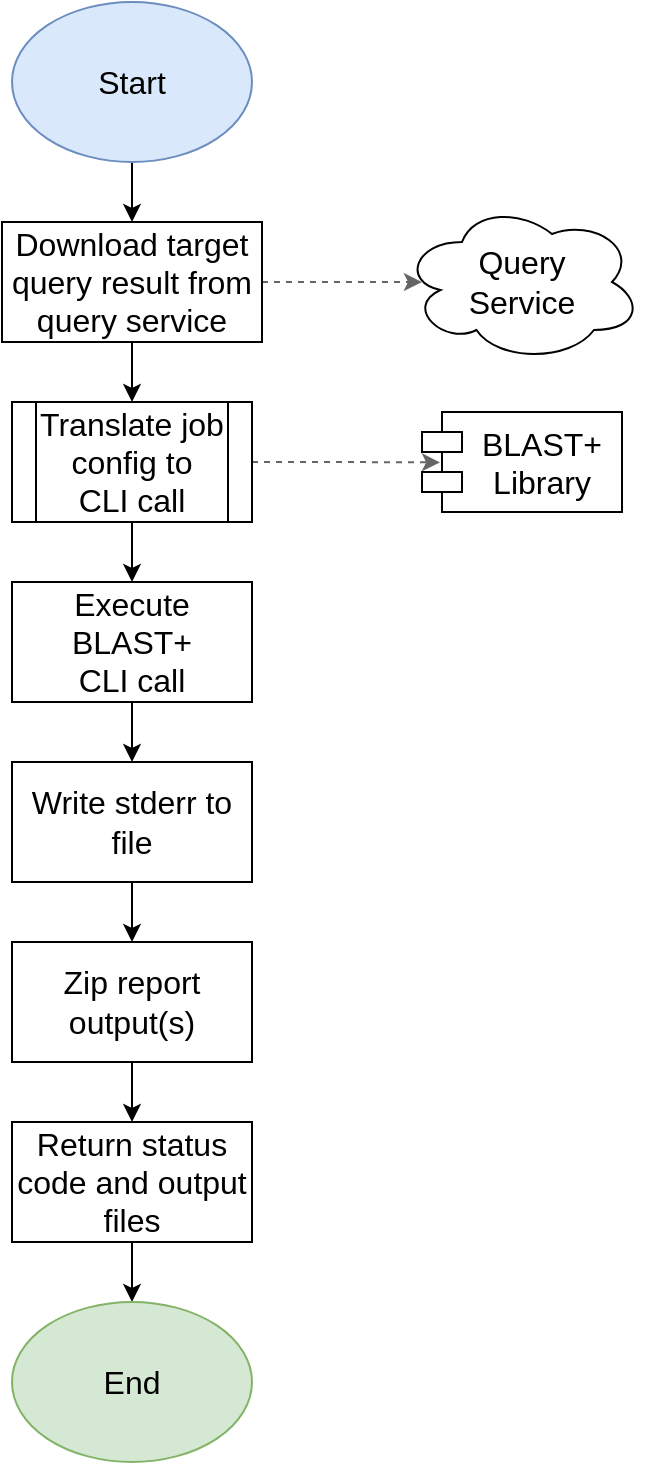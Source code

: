 <mxfile version="20.6.0" type="device"><diagram id="cXcy_jAu2EzYl3NucyvZ" name="Page-1"><mxGraphModel dx="1337" dy="739" grid="1" gridSize="10" guides="1" tooltips="1" connect="1" arrows="1" fold="1" page="1" pageScale="1" pageWidth="850" pageHeight="1100" math="0" shadow="0"><root><mxCell id="0"/><mxCell id="1" parent="0"/><mxCell id="wJOjcKhmqMhJVVJ5LuaP-13" style="edgeStyle=orthogonalEdgeStyle;rounded=0;orthogonalLoop=1;jettySize=auto;html=1;exitX=0.5;exitY=1;exitDx=0;exitDy=0;entryX=0.5;entryY=0;entryDx=0;entryDy=0;fontSize=16;" edge="1" parent="1" source="wJOjcKhmqMhJVVJ5LuaP-1" target="wJOjcKhmqMhJVVJ5LuaP-2"><mxGeometry relative="1" as="geometry"/></mxCell><mxCell id="wJOjcKhmqMhJVVJ5LuaP-1" value="Start" style="ellipse;whiteSpace=wrap;html=1;fontSize=16;fillColor=#dae8fc;strokeColor=#6c8ebf;" vertex="1" parent="1"><mxGeometry x="5" width="120" height="80" as="geometry"/></mxCell><mxCell id="wJOjcKhmqMhJVVJ5LuaP-11" style="edgeStyle=orthogonalEdgeStyle;rounded=0;orthogonalLoop=1;jettySize=auto;html=1;entryX=0.083;entryY=0.5;entryDx=0;entryDy=0;entryPerimeter=0;fontSize=16;strokeColor=#666666;dashed=1;" edge="1" parent="1" source="wJOjcKhmqMhJVVJ5LuaP-2" target="wJOjcKhmqMhJVVJ5LuaP-3"><mxGeometry relative="1" as="geometry"/></mxCell><mxCell id="wJOjcKhmqMhJVVJ5LuaP-14" style="edgeStyle=orthogonalEdgeStyle;rounded=0;orthogonalLoop=1;jettySize=auto;html=1;exitX=0.5;exitY=1;exitDx=0;exitDy=0;entryX=0.5;entryY=0;entryDx=0;entryDy=0;fontSize=16;" edge="1" parent="1" source="wJOjcKhmqMhJVVJ5LuaP-2" target="wJOjcKhmqMhJVVJ5LuaP-4"><mxGeometry relative="1" as="geometry"/></mxCell><mxCell id="wJOjcKhmqMhJVVJ5LuaP-2" value="Download target query result from query service" style="rounded=0;whiteSpace=wrap;html=1;fontSize=16;" vertex="1" parent="1"><mxGeometry y="110" width="130" height="60" as="geometry"/></mxCell><mxCell id="wJOjcKhmqMhJVVJ5LuaP-3" value="Query&lt;br&gt;Service" style="ellipse;shape=cloud;whiteSpace=wrap;html=1;fontSize=16;" vertex="1" parent="1"><mxGeometry x="200" y="100" width="120" height="80" as="geometry"/></mxCell><mxCell id="wJOjcKhmqMhJVVJ5LuaP-12" style="edgeStyle=orthogonalEdgeStyle;rounded=0;orthogonalLoop=1;jettySize=auto;html=1;exitX=1;exitY=0.5;exitDx=0;exitDy=0;entryX=0.09;entryY=0.504;entryDx=0;entryDy=0;entryPerimeter=0;fontSize=16;strokeColor=#666666;dashed=1;" edge="1" parent="1" source="wJOjcKhmqMhJVVJ5LuaP-4" target="wJOjcKhmqMhJVVJ5LuaP-9"><mxGeometry relative="1" as="geometry"/></mxCell><mxCell id="wJOjcKhmqMhJVVJ5LuaP-15" style="edgeStyle=orthogonalEdgeStyle;rounded=0;orthogonalLoop=1;jettySize=auto;html=1;exitX=0.5;exitY=1;exitDx=0;exitDy=0;entryX=0.5;entryY=0;entryDx=0;entryDy=0;fontSize=16;" edge="1" parent="1" source="wJOjcKhmqMhJVVJ5LuaP-4" target="wJOjcKhmqMhJVVJ5LuaP-5"><mxGeometry relative="1" as="geometry"/></mxCell><mxCell id="wJOjcKhmqMhJVVJ5LuaP-4" value="Translate job config to&lt;br&gt;CLI call" style="shape=process;whiteSpace=wrap;html=1;backgroundOutline=1;fontSize=16;" vertex="1" parent="1"><mxGeometry x="5" y="200" width="120" height="60" as="geometry"/></mxCell><mxCell id="wJOjcKhmqMhJVVJ5LuaP-16" style="edgeStyle=orthogonalEdgeStyle;rounded=0;orthogonalLoop=1;jettySize=auto;html=1;exitX=0.5;exitY=1;exitDx=0;exitDy=0;entryX=0.5;entryY=0;entryDx=0;entryDy=0;fontSize=16;" edge="1" parent="1" source="wJOjcKhmqMhJVVJ5LuaP-5" target="wJOjcKhmqMhJVVJ5LuaP-6"><mxGeometry relative="1" as="geometry"/></mxCell><mxCell id="wJOjcKhmqMhJVVJ5LuaP-5" value="Execute BLAST+&lt;br&gt;CLI call" style="rounded=0;whiteSpace=wrap;html=1;fontSize=16;" vertex="1" parent="1"><mxGeometry x="5" y="290" width="120" height="60" as="geometry"/></mxCell><mxCell id="wJOjcKhmqMhJVVJ5LuaP-17" style="edgeStyle=orthogonalEdgeStyle;rounded=0;orthogonalLoop=1;jettySize=auto;html=1;exitX=0.5;exitY=1;exitDx=0;exitDy=0;fontSize=16;" edge="1" parent="1" source="wJOjcKhmqMhJVVJ5LuaP-6" target="wJOjcKhmqMhJVVJ5LuaP-7"><mxGeometry relative="1" as="geometry"/></mxCell><mxCell id="wJOjcKhmqMhJVVJ5LuaP-6" value="Write stderr to file" style="rounded=0;whiteSpace=wrap;html=1;fontSize=16;" vertex="1" parent="1"><mxGeometry x="5" y="380" width="120" height="60" as="geometry"/></mxCell><mxCell id="wJOjcKhmqMhJVVJ5LuaP-18" style="edgeStyle=orthogonalEdgeStyle;rounded=0;orthogonalLoop=1;jettySize=auto;html=1;exitX=0.5;exitY=1;exitDx=0;exitDy=0;entryX=0.5;entryY=0;entryDx=0;entryDy=0;fontSize=16;" edge="1" parent="1" source="wJOjcKhmqMhJVVJ5LuaP-7" target="wJOjcKhmqMhJVVJ5LuaP-8"><mxGeometry relative="1" as="geometry"/></mxCell><mxCell id="wJOjcKhmqMhJVVJ5LuaP-7" value="Zip report output(s)" style="rounded=0;whiteSpace=wrap;html=1;fontSize=16;" vertex="1" parent="1"><mxGeometry x="5" y="470" width="120" height="60" as="geometry"/></mxCell><mxCell id="wJOjcKhmqMhJVVJ5LuaP-19" style="edgeStyle=orthogonalEdgeStyle;rounded=0;orthogonalLoop=1;jettySize=auto;html=1;exitX=0.5;exitY=1;exitDx=0;exitDy=0;entryX=0.5;entryY=0;entryDx=0;entryDy=0;fontSize=16;" edge="1" parent="1" source="wJOjcKhmqMhJVVJ5LuaP-8" target="wJOjcKhmqMhJVVJ5LuaP-10"><mxGeometry relative="1" as="geometry"/></mxCell><mxCell id="wJOjcKhmqMhJVVJ5LuaP-8" value="Return status code and output files" style="rounded=0;whiteSpace=wrap;html=1;fontSize=16;" vertex="1" parent="1"><mxGeometry x="5" y="560" width="120" height="60" as="geometry"/></mxCell><mxCell id="wJOjcKhmqMhJVVJ5LuaP-9" value="BLAST+&#10;Library" style="shape=module;align=left;spacingLeft=20;align=center;verticalAlign=top;fontSize=16;" vertex="1" parent="1"><mxGeometry x="210" y="205" width="100" height="50" as="geometry"/></mxCell><mxCell id="wJOjcKhmqMhJVVJ5LuaP-10" value="End" style="ellipse;whiteSpace=wrap;html=1;fontSize=16;fillColor=#d5e8d4;strokeColor=#82b366;" vertex="1" parent="1"><mxGeometry x="5" y="650" width="120" height="80" as="geometry"/></mxCell></root></mxGraphModel></diagram></mxfile>
